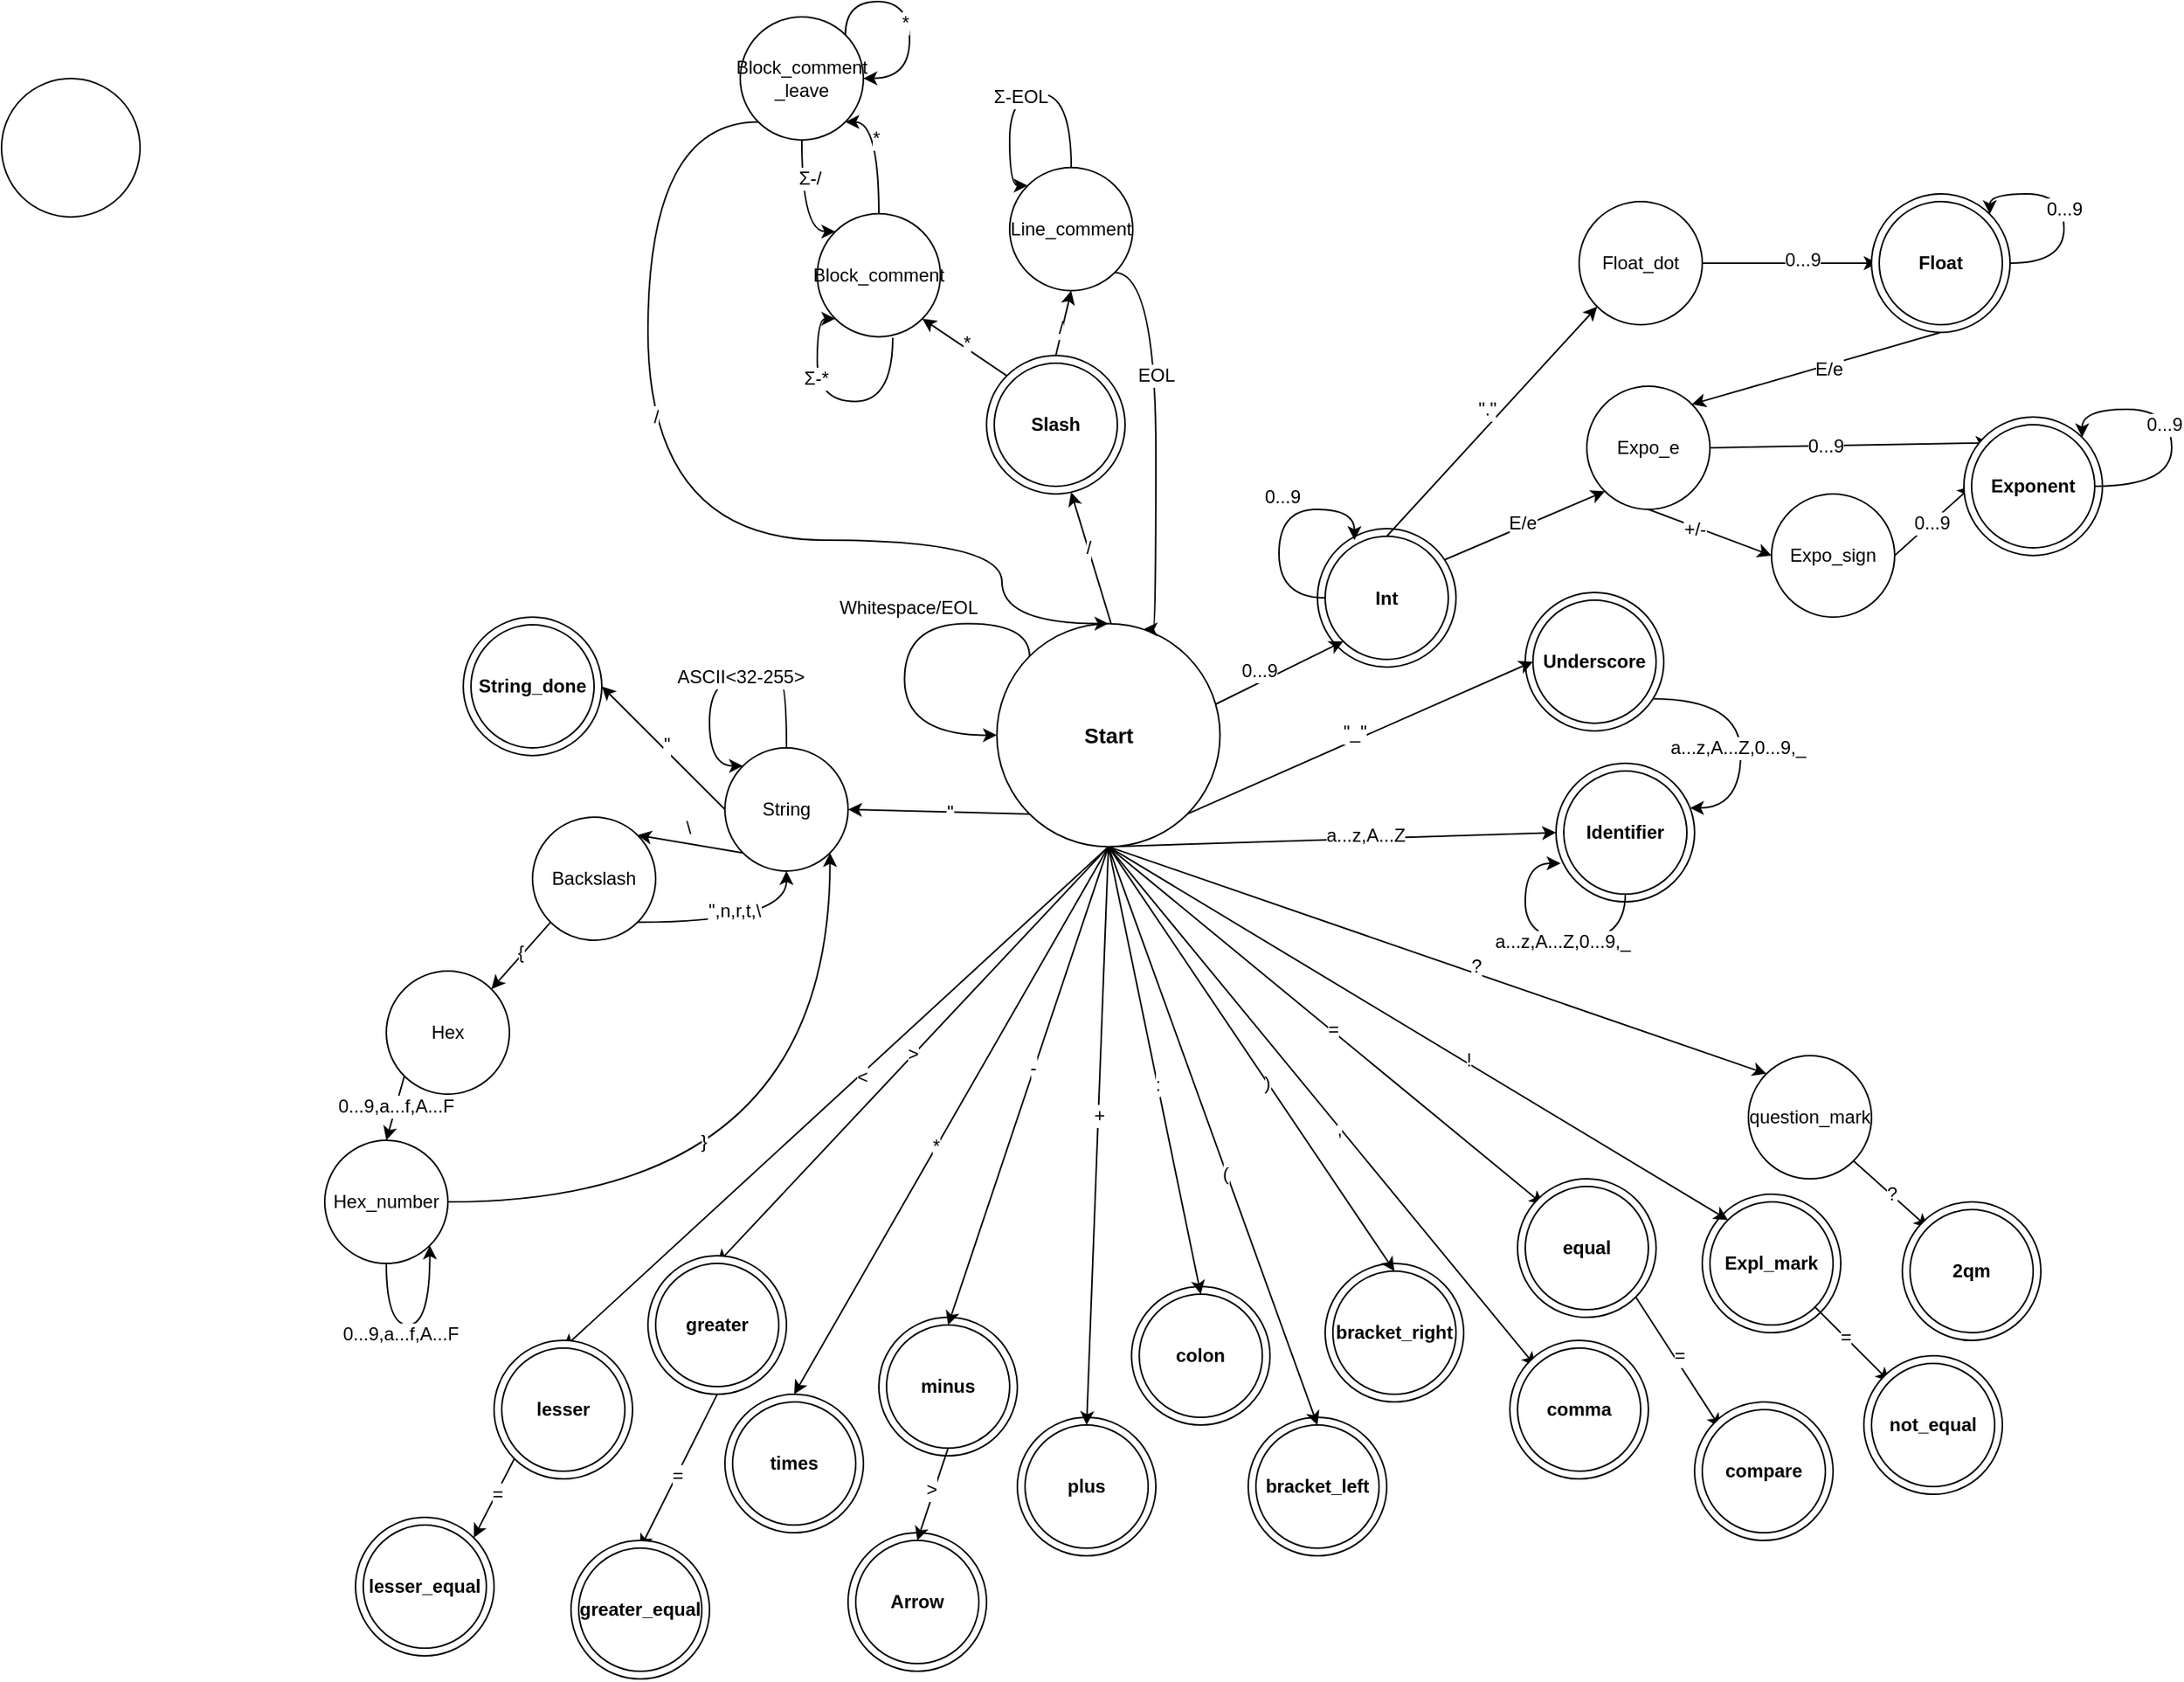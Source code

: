 <mxfile version="22.1.5" type="github">
  <diagram name="Page-1" id="58cdce13-f638-feb5-8d6f-7d28b1aa9fa0">
    <mxGraphModel dx="3707" dy="2225" grid="1" gridSize="10" guides="1" tooltips="1" connect="1" arrows="1" fold="1" page="1" pageScale="1" pageWidth="1100" pageHeight="850" background="none" math="0" shadow="0">
      <root>
        <mxCell id="0" />
        <mxCell id="1" parent="0" />
        <mxCell id="ZebYZS7DTa-WAOe8R4C2-2" value="" style="ellipse;whiteSpace=wrap;html=1;fontSize=12;" vertex="1" parent="1">
          <mxGeometry x="945" y="725.05" width="90" height="90" as="geometry" />
        </mxCell>
        <mxCell id="TVU8WiVwyzAPrq7MWqk_-146" value="" style="ellipse;whiteSpace=wrap;html=1;fontSize=12;" parent="1" vertex="1">
          <mxGeometry x="830" y="333.94" width="90" height="90" as="geometry" />
        </mxCell>
        <mxCell id="TVU8WiVwyzAPrq7MWqk_-108" value="" style="ellipse;whiteSpace=wrap;html=1;fontSize=12;" parent="1" vertex="1">
          <mxGeometry x="390" y="945.05" width="90" height="90" as="geometry" />
        </mxCell>
        <mxCell id="TVU8WiVwyzAPrq7MWqk_-109" value="" style="ellipse;whiteSpace=wrap;html=1;fontSize=12;" parent="1" vertex="1">
          <mxGeometry x="700" y="770.05" width="90" height="90" as="geometry" />
        </mxCell>
        <mxCell id="TVU8WiVwyzAPrq7MWqk_-110" value="" style="ellipse;whiteSpace=wrap;html=1;fontSize=12;" parent="1" vertex="1">
          <mxGeometry x="650" y="870.05" width="90" height="90" as="geometry" />
        </mxCell>
        <mxCell id="TVU8WiVwyzAPrq7MWqk_-111" value="" style="ellipse;whiteSpace=wrap;html=1;fontSize=12;" parent="1" vertex="1">
          <mxGeometry x="574.18" y="785.05" width="90" height="90" as="geometry" />
        </mxCell>
        <mxCell id="TVU8WiVwyzAPrq7MWqk_-112" value="" style="ellipse;whiteSpace=wrap;html=1;fontSize=12;" parent="1" vertex="1">
          <mxGeometry x="500" y="870.05" width="90" height="90" as="geometry" />
        </mxCell>
        <mxCell id="TVU8WiVwyzAPrq7MWqk_-113" value="" style="ellipse;whiteSpace=wrap;html=1;fontSize=12;" parent="1" vertex="1">
          <mxGeometry x="410" y="805.05" width="90" height="90" as="geometry" />
        </mxCell>
        <mxCell id="TVU8WiVwyzAPrq7MWqk_-45" value="" style="ellipse;whiteSpace=wrap;html=1;fontSize=12;" parent="1" vertex="1">
          <mxGeometry x="850" y="445.05" width="90" height="90" as="geometry" />
        </mxCell>
        <mxCell id="TVU8WiVwyzAPrq7MWqk_-7" value="" style="ellipse;whiteSpace=wrap;html=1;fontSize=12;" parent="1" vertex="1">
          <mxGeometry x="-160" width="90" height="90" as="geometry" />
        </mxCell>
        <mxCell id="TVU8WiVwyzAPrq7MWqk_-12" style="rounded=0;orthogonalLoop=1;jettySize=auto;html=1;exitX=0.963;exitY=0.194;exitDx=0;exitDy=0;entryX=0;entryY=1;entryDx=0;entryDy=0;exitPerimeter=0;fontSize=12;" parent="1" source="jqPWbYdJGxuGW5hHQSQh-2" target="TVU8WiVwyzAPrq7MWqk_-4" edge="1">
          <mxGeometry relative="1" as="geometry" />
        </mxCell>
        <mxCell id="TVU8WiVwyzAPrq7MWqk_-13" value="E/e" style="edgeLabel;html=1;align=center;verticalAlign=middle;resizable=0;points=[];fontSize=12;" parent="TVU8WiVwyzAPrq7MWqk_-12" vertex="1" connectable="0">
          <mxGeometry x="-0.013" y="3" relative="1" as="geometry">
            <mxPoint as="offset" />
          </mxGeometry>
        </mxCell>
        <mxCell id="jqPWbYdJGxuGW5hHQSQh-19" value="" style="ellipse;whiteSpace=wrap;html=1;fontSize=12;" parent="1" vertex="1">
          <mxGeometry x="695" y="292.5" width="90" height="90" as="geometry" />
        </mxCell>
        <mxCell id="jqPWbYdJGxuGW5hHQSQh-5" style="rounded=0;orthogonalLoop=1;jettySize=auto;html=1;exitX=0.975;exitY=0.364;exitDx=0;exitDy=0;entryX=0;entryY=1;entryDx=0;entryDy=0;exitPerimeter=0;fontSize=12;" parent="1" source="jqPWbYdJGxuGW5hHQSQh-1" target="jqPWbYdJGxuGW5hHQSQh-2" edge="1">
          <mxGeometry relative="1" as="geometry" />
        </mxCell>
        <mxCell id="jqPWbYdJGxuGW5hHQSQh-9" value="0...9" style="edgeLabel;html=1;align=center;verticalAlign=middle;resizable=0;points=[];fontSize=12;" parent="jqPWbYdJGxuGW5hHQSQh-5" vertex="1" connectable="0">
          <mxGeometry x="0.003" y="2" relative="1" as="geometry">
            <mxPoint x="-13" as="offset" />
          </mxGeometry>
        </mxCell>
        <mxCell id="TVU8WiVwyzAPrq7MWqk_-24" style="rounded=0;orthogonalLoop=1;jettySize=auto;html=1;exitX=0.5;exitY=1;exitDx=0;exitDy=0;entryX=0;entryY=0.5;entryDx=0;entryDy=0;fontSize=12;" parent="1" source="jqPWbYdJGxuGW5hHQSQh-1" target="TVU8WiVwyzAPrq7MWqk_-45" edge="1">
          <mxGeometry relative="1" as="geometry" />
        </mxCell>
        <mxCell id="TVU8WiVwyzAPrq7MWqk_-25" value="a...z,A...Z" style="edgeLabel;html=1;align=center;verticalAlign=middle;resizable=0;points=[];fontSize=12;" parent="TVU8WiVwyzAPrq7MWqk_-24" vertex="1" connectable="0">
          <mxGeometry x="0.148" y="2" relative="1" as="geometry">
            <mxPoint as="offset" />
          </mxGeometry>
        </mxCell>
        <mxCell id="TVU8WiVwyzAPrq7MWqk_-27" style="rounded=0;orthogonalLoop=1;jettySize=auto;html=1;exitX=1;exitY=1;exitDx=0;exitDy=0;entryX=0;entryY=0.5;entryDx=0;entryDy=0;fontSize=12;" parent="1" source="jqPWbYdJGxuGW5hHQSQh-1" target="TVU8WiVwyzAPrq7MWqk_-26" edge="1">
          <mxGeometry relative="1" as="geometry" />
        </mxCell>
        <mxCell id="TVU8WiVwyzAPrq7MWqk_-28" value="&quot;_&quot;" style="edgeLabel;html=1;align=center;verticalAlign=middle;resizable=0;points=[];fontSize=12;" parent="TVU8WiVwyzAPrq7MWqk_-27" vertex="1" connectable="0">
          <mxGeometry x="-0.018" y="5" relative="1" as="geometry">
            <mxPoint as="offset" />
          </mxGeometry>
        </mxCell>
        <mxCell id="TVU8WiVwyzAPrq7MWqk_-38" style="rounded=0;orthogonalLoop=1;jettySize=auto;html=1;exitX=0;exitY=1;exitDx=0;exitDy=0;entryX=1;entryY=0.5;entryDx=0;entryDy=0;fontSize=12;" parent="1" source="jqPWbYdJGxuGW5hHQSQh-1" target="TVU8WiVwyzAPrq7MWqk_-37" edge="1">
          <mxGeometry relative="1" as="geometry" />
        </mxCell>
        <mxCell id="TVU8WiVwyzAPrq7MWqk_-40" value="&quot;" style="edgeLabel;html=1;align=center;verticalAlign=middle;resizable=0;points=[];fontSize=12;" parent="TVU8WiVwyzAPrq7MWqk_-38" vertex="1" connectable="0">
          <mxGeometry x="-0.11" relative="1" as="geometry">
            <mxPoint as="offset" />
          </mxGeometry>
        </mxCell>
        <mxCell id="TVU8WiVwyzAPrq7MWqk_-80" style="rounded=0;orthogonalLoop=1;jettySize=auto;html=1;exitX=0.5;exitY=0;exitDx=0;exitDy=0;entryX=0.61;entryY=0.987;entryDx=0;entryDy=0;entryPerimeter=0;fontSize=12;" parent="1" edge="1" target="TVU8WiVwyzAPrq7MWqk_-78">
          <mxGeometry relative="1" as="geometry">
            <mxPoint x="560.9" y="354.21" as="sourcePoint" />
            <mxPoint x="525.004" y="113.284" as="targetPoint" />
          </mxGeometry>
        </mxCell>
        <mxCell id="TVU8WiVwyzAPrq7MWqk_-176" value="/" style="edgeLabel;html=1;align=center;verticalAlign=middle;resizable=0;points=[];fontSize=12;" parent="TVU8WiVwyzAPrq7MWqk_-80" vertex="1" connectable="0">
          <mxGeometry x="0.092" y="-1" relative="1" as="geometry">
            <mxPoint x="-2" y="-3" as="offset" />
          </mxGeometry>
        </mxCell>
        <mxCell id="TVU8WiVwyzAPrq7MWqk_-97" style="rounded=0;orthogonalLoop=1;jettySize=auto;html=1;exitX=0.5;exitY=1;exitDx=0;exitDy=0;entryX=0.5;entryY=0;entryDx=0;entryDy=0;fontSize=12;" parent="1" source="jqPWbYdJGxuGW5hHQSQh-1" target="TVU8WiVwyzAPrq7MWqk_-92" edge="1">
          <mxGeometry relative="1" as="geometry" />
        </mxCell>
        <mxCell id="TVU8WiVwyzAPrq7MWqk_-98" value="-" style="edgeLabel;html=1;align=center;verticalAlign=middle;resizable=0;points=[];fontSize=12;" parent="TVU8WiVwyzAPrq7MWqk_-97" vertex="1" connectable="0">
          <mxGeometry x="-0.126" y="2" relative="1" as="geometry">
            <mxPoint x="-6" y="7" as="offset" />
          </mxGeometry>
        </mxCell>
        <mxCell id="TVU8WiVwyzAPrq7MWqk_-99" style="rounded=0;orthogonalLoop=1;jettySize=auto;html=1;exitX=0.5;exitY=1;exitDx=0;exitDy=0;entryX=0.5;entryY=0;entryDx=0;entryDy=0;fontSize=12;" parent="1" source="jqPWbYdJGxuGW5hHQSQh-1" target="TVU8WiVwyzAPrq7MWqk_-93" edge="1">
          <mxGeometry relative="1" as="geometry" />
        </mxCell>
        <mxCell id="TVU8WiVwyzAPrq7MWqk_-100" value="+" style="edgeLabel;html=1;align=center;verticalAlign=middle;resizable=0;points=[];fontSize=12;" parent="TVU8WiVwyzAPrq7MWqk_-99" vertex="1" connectable="0">
          <mxGeometry x="-0.072" relative="1" as="geometry">
            <mxPoint as="offset" />
          </mxGeometry>
        </mxCell>
        <mxCell id="TVU8WiVwyzAPrq7MWqk_-101" style="rounded=0;orthogonalLoop=1;jettySize=auto;html=1;exitX=0.5;exitY=1;exitDx=0;exitDy=0;entryX=0.5;entryY=0;entryDx=0;entryDy=0;fontSize=12;" parent="1" source="jqPWbYdJGxuGW5hHQSQh-1" target="TVU8WiVwyzAPrq7MWqk_-88" edge="1">
          <mxGeometry relative="1" as="geometry" />
        </mxCell>
        <mxCell id="TVU8WiVwyzAPrq7MWqk_-102" value=":" style="edgeLabel;html=1;align=center;verticalAlign=middle;resizable=0;points=[];fontSize=12;" parent="TVU8WiVwyzAPrq7MWqk_-101" vertex="1" connectable="0">
          <mxGeometry x="-0.081" y="-3" relative="1" as="geometry">
            <mxPoint x="7" y="20" as="offset" />
          </mxGeometry>
        </mxCell>
        <mxCell id="TVU8WiVwyzAPrq7MWqk_-104" style="rounded=0;orthogonalLoop=1;jettySize=auto;html=1;exitX=0.5;exitY=1;exitDx=0;exitDy=0;entryX=0.5;entryY=0;entryDx=0;entryDy=0;fontSize=12;" parent="1" source="jqPWbYdJGxuGW5hHQSQh-1" target="TVU8WiVwyzAPrq7MWqk_-89" edge="1">
          <mxGeometry relative="1" as="geometry" />
        </mxCell>
        <mxCell id="TVU8WiVwyzAPrq7MWqk_-105" value="(" style="edgeLabel;html=1;align=center;verticalAlign=middle;resizable=0;points=[];fontSize=12;" parent="TVU8WiVwyzAPrq7MWqk_-104" vertex="1" connectable="0">
          <mxGeometry x="0.079" y="2" relative="1" as="geometry">
            <mxPoint y="11" as="offset" />
          </mxGeometry>
        </mxCell>
        <mxCell id="TVU8WiVwyzAPrq7MWqk_-149" style="rounded=0;orthogonalLoop=1;jettySize=auto;html=1;exitX=0.5;exitY=1;exitDx=0;exitDy=0;entryX=0;entryY=0;entryDx=0;entryDy=0;fontSize=12;" parent="1" source="jqPWbYdJGxuGW5hHQSQh-1" target="TVU8WiVwyzAPrq7MWqk_-148" edge="1">
          <mxGeometry relative="1" as="geometry" />
        </mxCell>
        <mxCell id="TVU8WiVwyzAPrq7MWqk_-150" value="," style="edgeLabel;html=1;align=center;verticalAlign=middle;resizable=0;points=[];fontSize=12;" parent="TVU8WiVwyzAPrq7MWqk_-149" vertex="1" connectable="0">
          <mxGeometry x="0.085" y="-1" relative="1" as="geometry">
            <mxPoint as="offset" />
          </mxGeometry>
        </mxCell>
        <mxCell id="TVU8WiVwyzAPrq7MWqk_-154" style="rounded=0;orthogonalLoop=1;jettySize=auto;html=1;exitX=0.5;exitY=1;exitDx=0;exitDy=0;entryX=0;entryY=0;entryDx=0;entryDy=0;fontSize=12;" parent="1" source="jqPWbYdJGxuGW5hHQSQh-1" target="TVU8WiVwyzAPrq7MWqk_-153" edge="1">
          <mxGeometry relative="1" as="geometry" />
        </mxCell>
        <mxCell id="TVU8WiVwyzAPrq7MWqk_-155" value="=" style="edgeLabel;html=1;align=center;verticalAlign=middle;resizable=0;points=[];fontSize=12;" parent="TVU8WiVwyzAPrq7MWqk_-154" vertex="1" connectable="0">
          <mxGeometry x="0.027" y="1" relative="1" as="geometry">
            <mxPoint as="offset" />
          </mxGeometry>
        </mxCell>
        <mxCell id="TVU8WiVwyzAPrq7MWqk_-164" style="rounded=0;orthogonalLoop=1;jettySize=auto;html=1;exitX=0.5;exitY=1;exitDx=0;exitDy=0;entryX=0.5;entryY=0;entryDx=0;entryDy=0;fontSize=12;" parent="1" source="jqPWbYdJGxuGW5hHQSQh-1" target="TVU8WiVwyzAPrq7MWqk_-91" edge="1">
          <mxGeometry relative="1" as="geometry" />
        </mxCell>
        <mxCell id="TVU8WiVwyzAPrq7MWqk_-165" value=")" style="edgeLabel;html=1;align=center;verticalAlign=middle;resizable=0;points=[];fontSize=12;" parent="TVU8WiVwyzAPrq7MWqk_-164" vertex="1" connectable="0">
          <mxGeometry x="0.11" y="-1" relative="1" as="geometry">
            <mxPoint as="offset" />
          </mxGeometry>
        </mxCell>
        <mxCell id="TVU8WiVwyzAPrq7MWqk_-166" style="rounded=0;orthogonalLoop=1;jettySize=auto;html=1;exitX=0.5;exitY=1;exitDx=0;exitDy=0;entryX=0;entryY=0;entryDx=0;entryDy=0;fontSize=12;" parent="1" source="jqPWbYdJGxuGW5hHQSQh-1" target="TVU8WiVwyzAPrq7MWqk_-163" edge="1">
          <mxGeometry relative="1" as="geometry" />
        </mxCell>
        <mxCell id="TVU8WiVwyzAPrq7MWqk_-167" value="!" style="edgeLabel;html=1;align=center;verticalAlign=middle;resizable=0;points=[];fontSize=12;" parent="TVU8WiVwyzAPrq7MWqk_-166" vertex="1" connectable="0">
          <mxGeometry x="0.157" y="2" relative="1" as="geometry">
            <mxPoint as="offset" />
          </mxGeometry>
        </mxCell>
        <mxCell id="TVU8WiVwyzAPrq7MWqk_-173" style="rounded=0;orthogonalLoop=1;jettySize=auto;html=1;exitX=0.5;exitY=1;exitDx=0;exitDy=0;entryX=0.5;entryY=0;entryDx=0;entryDy=0;fontSize=12;" parent="1" source="jqPWbYdJGxuGW5hHQSQh-1" target="TVU8WiVwyzAPrq7MWqk_-171" edge="1">
          <mxGeometry relative="1" as="geometry" />
        </mxCell>
        <mxCell id="TVU8WiVwyzAPrq7MWqk_-174" value="*" style="edgeLabel;html=1;align=center;verticalAlign=middle;resizable=0;points=[];fontSize=12;" parent="TVU8WiVwyzAPrq7MWqk_-173" vertex="1" connectable="0">
          <mxGeometry x="0.095" y="-1" relative="1" as="geometry">
            <mxPoint as="offset" />
          </mxGeometry>
        </mxCell>
        <mxCell id="TVU8WiVwyzAPrq7MWqk_-181" value="&amp;gt;" style="rounded=0;orthogonalLoop=1;jettySize=auto;html=1;exitX=0.5;exitY=1;exitDx=0;exitDy=0;entryX=0.5;entryY=0;entryDx=0;entryDy=0;fontSize=12;" parent="1" source="jqPWbYdJGxuGW5hHQSQh-1" target="TVU8WiVwyzAPrq7MWqk_-178" edge="1">
          <mxGeometry relative="1" as="geometry" />
        </mxCell>
        <mxCell id="TVU8WiVwyzAPrq7MWqk_-182" style="rounded=0;orthogonalLoop=1;jettySize=auto;html=1;exitX=0.5;exitY=1;exitDx=0;exitDy=0;entryX=0.5;entryY=0;entryDx=0;entryDy=0;fontSize=12;" parent="1" source="jqPWbYdJGxuGW5hHQSQh-1" target="TVU8WiVwyzAPrq7MWqk_-180" edge="1">
          <mxGeometry relative="1" as="geometry" />
        </mxCell>
        <mxCell id="TVU8WiVwyzAPrq7MWqk_-183" value="&amp;lt;" style="edgeLabel;html=1;align=center;verticalAlign=middle;resizable=0;points=[];fontSize=12;" parent="TVU8WiVwyzAPrq7MWqk_-182" vertex="1" connectable="0">
          <mxGeometry x="-0.087" y="2" relative="1" as="geometry">
            <mxPoint y="-1" as="offset" />
          </mxGeometry>
        </mxCell>
        <mxCell id="TVU8WiVwyzAPrq7MWqk_-197" style="rounded=0;orthogonalLoop=1;jettySize=auto;html=1;exitX=0.5;exitY=1;exitDx=0;exitDy=0;entryX=0;entryY=0;entryDx=0;entryDy=0;fontSize=12;" parent="1" source="jqPWbYdJGxuGW5hHQSQh-1" target="TVU8WiVwyzAPrq7MWqk_-194" edge="1">
          <mxGeometry relative="1" as="geometry" />
        </mxCell>
        <mxCell id="TVU8WiVwyzAPrq7MWqk_-198" value="?" style="edgeLabel;html=1;align=center;verticalAlign=middle;resizable=0;points=[];fontSize=12;" parent="TVU8WiVwyzAPrq7MWqk_-197" vertex="1" connectable="0">
          <mxGeometry x="0.108" y="4" relative="1" as="geometry">
            <mxPoint as="offset" />
          </mxGeometry>
        </mxCell>
        <mxCell id="jqPWbYdJGxuGW5hHQSQh-1" value="&lt;font size=&quot;1&quot; style=&quot;&quot;&gt;&lt;b style=&quot;font-size: 14px;&quot;&gt;Start&lt;/b&gt;&lt;/font&gt;" style="ellipse;whiteSpace=wrap;html=1;aspect=fixed;fontSize=12;" parent="1" vertex="1">
          <mxGeometry x="486.68" y="354.21" width="145" height="145" as="geometry" />
        </mxCell>
        <mxCell id="jqPWbYdJGxuGW5hHQSQh-6" style="rounded=0;orthogonalLoop=1;jettySize=auto;html=1;exitX=0.5;exitY=0;exitDx=0;exitDy=0;entryX=0;entryY=1;entryDx=0;entryDy=0;fontSize=12;" parent="1" source="jqPWbYdJGxuGW5hHQSQh-2" target="jqPWbYdJGxuGW5hHQSQh-3" edge="1">
          <mxGeometry relative="1" as="geometry" />
        </mxCell>
        <mxCell id="jqPWbYdJGxuGW5hHQSQh-10" value="&quot;.&quot;" style="edgeLabel;html=1;align=center;verticalAlign=middle;resizable=0;points=[];fontSize=12;" parent="jqPWbYdJGxuGW5hHQSQh-6" vertex="1" connectable="0">
          <mxGeometry x="-0.057" relative="1" as="geometry">
            <mxPoint y="-12" as="offset" />
          </mxGeometry>
        </mxCell>
        <mxCell id="jqPWbYdJGxuGW5hHQSQh-2" value="&lt;b&gt;Int&lt;/b&gt;" style="ellipse;whiteSpace=wrap;html=1;aspect=fixed;fontSize=12;" parent="1" vertex="1">
          <mxGeometry x="700" y="297.5" width="80" height="80" as="geometry" />
        </mxCell>
        <mxCell id="jqPWbYdJGxuGW5hHQSQh-7" style="rounded=0;orthogonalLoop=1;jettySize=auto;html=1;exitX=1;exitY=0.5;exitDx=0;exitDy=0;fontSize=12;" parent="1" source="jqPWbYdJGxuGW5hHQSQh-3" target="jqPWbYdJGxuGW5hHQSQh-4" edge="1">
          <mxGeometry relative="1" as="geometry" />
        </mxCell>
        <mxCell id="jqPWbYdJGxuGW5hHQSQh-11" value="0...9" style="edgeLabel;html=1;align=center;verticalAlign=middle;resizable=0;points=[];fontSize=12;" parent="jqPWbYdJGxuGW5hHQSQh-7" vertex="1" connectable="0">
          <mxGeometry x="0.144" y="2" relative="1" as="geometry">
            <mxPoint as="offset" />
          </mxGeometry>
        </mxCell>
        <mxCell id="jqPWbYdJGxuGW5hHQSQh-3" value="Float_dot" style="ellipse;whiteSpace=wrap;html=1;aspect=fixed;fontSize=12;" parent="1" vertex="1">
          <mxGeometry x="865" y="80" width="80" height="80" as="geometry" />
        </mxCell>
        <mxCell id="jqPWbYdJGxuGW5hHQSQh-12" style="edgeStyle=orthogonalEdgeStyle;rounded=0;orthogonalLoop=1;jettySize=auto;html=1;exitX=0;exitY=0.5;exitDx=0;exitDy=0;entryX=0.238;entryY=0.031;entryDx=0;entryDy=0;curved=1;entryPerimeter=0;fontSize=12;" parent="1" source="jqPWbYdJGxuGW5hHQSQh-2" target="jqPWbYdJGxuGW5hHQSQh-2" edge="1">
          <mxGeometry relative="1" as="geometry">
            <Array as="points">
              <mxPoint x="670" y="338" />
              <mxPoint x="670" y="280" />
              <mxPoint x="719" y="280" />
            </Array>
          </mxGeometry>
        </mxCell>
        <mxCell id="jqPWbYdJGxuGW5hHQSQh-13" value="0...9" style="edgeLabel;html=1;align=center;verticalAlign=middle;resizable=0;points=[];fontSize=12;" parent="jqPWbYdJGxuGW5hHQSQh-12" vertex="1" connectable="0">
          <mxGeometry x="0.04" y="-4" relative="1" as="geometry">
            <mxPoint x="-2" y="-14" as="offset" />
          </mxGeometry>
        </mxCell>
        <mxCell id="jqPWbYdJGxuGW5hHQSQh-17" value="" style="group;fontSize=12;" parent="1" vertex="1" connectable="0">
          <mxGeometry x="1055" y="75" width="90" height="90" as="geometry" />
        </mxCell>
        <mxCell id="jqPWbYdJGxuGW5hHQSQh-14" value="" style="ellipse;whiteSpace=wrap;html=1;fontSize=12;" parent="jqPWbYdJGxuGW5hHQSQh-17" vertex="1">
          <mxGeometry width="90" height="90" as="geometry" />
        </mxCell>
        <mxCell id="jqPWbYdJGxuGW5hHQSQh-4" value="&lt;b&gt;Float&lt;/b&gt;" style="ellipse;whiteSpace=wrap;html=1;aspect=fixed;fillStyle=auto;strokeColor=default;gradientColor=none;strokeWidth=1;perimeterSpacing=1;shadow=0;fontSize=12;" parent="jqPWbYdJGxuGW5hHQSQh-17" vertex="1">
          <mxGeometry x="5" y="5" width="80" height="80" as="geometry" />
        </mxCell>
        <mxCell id="TVU8WiVwyzAPrq7MWqk_-87" value="0...9" style="edgeStyle=orthogonalEdgeStyle;rounded=0;orthogonalLoop=1;jettySize=auto;html=1;exitX=1;exitY=0.5;exitDx=0;exitDy=0;entryX=1;entryY=0;entryDx=0;entryDy=0;curved=1;fontSize=12;" parent="jqPWbYdJGxuGW5hHQSQh-17" source="jqPWbYdJGxuGW5hHQSQh-14" target="jqPWbYdJGxuGW5hHQSQh-14" edge="1">
          <mxGeometry relative="1" as="geometry">
            <Array as="points">
              <mxPoint x="125" y="45" />
              <mxPoint x="125" />
              <mxPoint x="77" />
            </Array>
          </mxGeometry>
        </mxCell>
        <mxCell id="TVU8WiVwyzAPrq7MWqk_-14" style="rounded=0;orthogonalLoop=1;jettySize=auto;html=1;exitX=0.5;exitY=1;exitDx=0;exitDy=0;entryX=0;entryY=0.5;entryDx=0;entryDy=0;fontSize=12;" parent="1" source="TVU8WiVwyzAPrq7MWqk_-4" target="TVU8WiVwyzAPrq7MWqk_-5" edge="1">
          <mxGeometry relative="1" as="geometry" />
        </mxCell>
        <mxCell id="TVU8WiVwyzAPrq7MWqk_-15" value="+/-" style="edgeLabel;html=1;align=center;verticalAlign=middle;resizable=0;points=[];fontSize=12;" parent="TVU8WiVwyzAPrq7MWqk_-14" vertex="1" connectable="0">
          <mxGeometry x="-0.132" y="-2" relative="1" as="geometry">
            <mxPoint x="-4" y="-2" as="offset" />
          </mxGeometry>
        </mxCell>
        <mxCell id="TVU8WiVwyzAPrq7MWqk_-18" style="rounded=0;orthogonalLoop=1;jettySize=auto;html=1;exitX=1;exitY=0.5;exitDx=0;exitDy=0;entryX=0;entryY=0;entryDx=0;entryDy=0;fontSize=12;" parent="1" source="TVU8WiVwyzAPrq7MWqk_-4" target="TVU8WiVwyzAPrq7MWqk_-6" edge="1">
          <mxGeometry relative="1" as="geometry" />
        </mxCell>
        <mxCell id="TVU8WiVwyzAPrq7MWqk_-20" value="0...9" style="edgeLabel;html=1;align=center;verticalAlign=middle;resizable=0;points=[];fontSize=12;" parent="TVU8WiVwyzAPrq7MWqk_-18" vertex="1" connectable="0">
          <mxGeometry x="-0.173" relative="1" as="geometry">
            <mxPoint as="offset" />
          </mxGeometry>
        </mxCell>
        <mxCell id="TVU8WiVwyzAPrq7MWqk_-4" value="Expo_e" style="ellipse;whiteSpace=wrap;html=1;fontSize=12;" parent="1" vertex="1">
          <mxGeometry x="870" y="200" width="80" height="80" as="geometry" />
        </mxCell>
        <mxCell id="TVU8WiVwyzAPrq7MWqk_-16" style="rounded=0;orthogonalLoop=1;jettySize=auto;html=1;exitX=1;exitY=0.5;exitDx=0;exitDy=0;entryX=0;entryY=0.5;entryDx=0;entryDy=0;fontSize=12;" parent="1" source="TVU8WiVwyzAPrq7MWqk_-5" target="TVU8WiVwyzAPrq7MWqk_-6" edge="1">
          <mxGeometry relative="1" as="geometry" />
        </mxCell>
        <mxCell id="TVU8WiVwyzAPrq7MWqk_-17" value="0...9" style="edgeLabel;html=1;align=center;verticalAlign=middle;resizable=0;points=[];fontSize=12;" parent="TVU8WiVwyzAPrq7MWqk_-16" vertex="1" connectable="0">
          <mxGeometry x="-0.057" relative="1" as="geometry">
            <mxPoint as="offset" />
          </mxGeometry>
        </mxCell>
        <mxCell id="TVU8WiVwyzAPrq7MWqk_-5" value="Expo_sign" style="ellipse;whiteSpace=wrap;html=1;fontSize=12;" parent="1" vertex="1">
          <mxGeometry x="990" y="270" width="80" height="80" as="geometry" />
        </mxCell>
        <mxCell id="TVU8WiVwyzAPrq7MWqk_-21" style="edgeStyle=orthogonalEdgeStyle;rounded=0;orthogonalLoop=1;jettySize=auto;html=1;exitX=0;exitY=0;exitDx=0;exitDy=0;entryX=0;entryY=0.5;entryDx=0;entryDy=0;curved=1;fontSize=12;" parent="1" source="jqPWbYdJGxuGW5hHQSQh-1" target="jqPWbYdJGxuGW5hHQSQh-1" edge="1">
          <mxGeometry relative="1" as="geometry">
            <Array as="points">
              <mxPoint x="507.68" y="354.21" />
              <mxPoint x="426.68" y="354.21" />
              <mxPoint x="426.68" y="427.21" />
            </Array>
          </mxGeometry>
        </mxCell>
        <mxCell id="TVU8WiVwyzAPrq7MWqk_-22" value="Whitespace/EOL" style="edgeLabel;html=1;align=center;verticalAlign=middle;resizable=0;points=[];fontSize=12;" parent="TVU8WiVwyzAPrq7MWqk_-21" vertex="1" connectable="0">
          <mxGeometry x="-0.148" y="5" relative="1" as="geometry">
            <mxPoint y="-15" as="offset" />
          </mxGeometry>
        </mxCell>
        <mxCell id="TVU8WiVwyzAPrq7MWqk_-23" value="&lt;b&gt;Identifier&lt;/b&gt;" style="ellipse;whiteSpace=wrap;html=1;fontSize=12;" parent="1" vertex="1">
          <mxGeometry x="855" y="450.05" width="80" height="80" as="geometry" />
        </mxCell>
        <mxCell id="TVU8WiVwyzAPrq7MWqk_-30" style="rounded=0;orthogonalLoop=1;jettySize=auto;html=1;exitX=0.975;exitY=0.803;exitDx=0;exitDy=0;entryX=0.967;entryY=0.322;entryDx=0;entryDy=0;entryPerimeter=0;edgeStyle=orthogonalEdgeStyle;curved=1;exitPerimeter=0;fontSize=12;" parent="1" source="TVU8WiVwyzAPrq7MWqk_-26" target="TVU8WiVwyzAPrq7MWqk_-45" edge="1">
          <mxGeometry relative="1" as="geometry">
            <Array as="points">
              <mxPoint x="970" y="403" />
              <mxPoint x="970" y="474" />
            </Array>
          </mxGeometry>
        </mxCell>
        <mxCell id="TVU8WiVwyzAPrq7MWqk_-31" value="a...z,A...Z,0...9,_" style="edgeLabel;html=1;align=center;verticalAlign=middle;resizable=0;points=[];fontSize=12;" parent="TVU8WiVwyzAPrq7MWqk_-30" vertex="1" connectable="0">
          <mxGeometry x="-0.181" y="-1" relative="1" as="geometry">
            <mxPoint x="-1" y="23" as="offset" />
          </mxGeometry>
        </mxCell>
        <mxCell id="TVU8WiVwyzAPrq7MWqk_-26" value="&lt;b&gt;Underscore&lt;/b&gt;" style="ellipse;whiteSpace=wrap;html=1;fontSize=12;" parent="1" vertex="1">
          <mxGeometry x="835" y="338.94" width="80" height="80" as="geometry" />
        </mxCell>
        <mxCell id="TVU8WiVwyzAPrq7MWqk_-32" style="edgeStyle=orthogonalEdgeStyle;rounded=0;orthogonalLoop=1;jettySize=auto;html=1;exitX=0.5;exitY=1;exitDx=0;exitDy=0;entryX=0.033;entryY=0.722;entryDx=0;entryDy=0;curved=1;entryPerimeter=0;fontSize=12;" parent="1" source="TVU8WiVwyzAPrq7MWqk_-23" target="TVU8WiVwyzAPrq7MWqk_-45" edge="1">
          <mxGeometry relative="1" as="geometry">
            <Array as="points">
              <mxPoint x="895" y="560.05" />
              <mxPoint x="830" y="560.05" />
              <mxPoint x="830" y="510.05" />
            </Array>
          </mxGeometry>
        </mxCell>
        <mxCell id="TVU8WiVwyzAPrq7MWqk_-33" value="a...z,A...Z,0...9,_" style="edgeLabel;html=1;align=center;verticalAlign=middle;resizable=0;points=[];fontSize=12;" parent="TVU8WiVwyzAPrq7MWqk_-32" vertex="1" connectable="0">
          <mxGeometry x="-0.093" y="1" relative="1" as="geometry">
            <mxPoint x="5" as="offset" />
          </mxGeometry>
        </mxCell>
        <mxCell id="TVU8WiVwyzAPrq7MWqk_-34" style="rounded=0;orthogonalLoop=1;jettySize=auto;html=1;exitX=0.5;exitY=1;exitDx=0;exitDy=0;entryX=1;entryY=0;entryDx=0;entryDy=0;fontSize=12;" parent="1" source="jqPWbYdJGxuGW5hHQSQh-14" target="TVU8WiVwyzAPrq7MWqk_-4" edge="1">
          <mxGeometry relative="1" as="geometry" />
        </mxCell>
        <mxCell id="TVU8WiVwyzAPrq7MWqk_-36" value="E/e" style="edgeLabel;html=1;align=center;verticalAlign=middle;resizable=0;points=[];fontSize=12;" parent="TVU8WiVwyzAPrq7MWqk_-34" vertex="1" connectable="0">
          <mxGeometry x="-0.088" y="2" relative="1" as="geometry">
            <mxPoint as="offset" />
          </mxGeometry>
        </mxCell>
        <mxCell id="TVU8WiVwyzAPrq7MWqk_-48" style="rounded=0;orthogonalLoop=1;jettySize=auto;html=1;exitX=0;exitY=0.5;exitDx=0;exitDy=0;entryX=1;entryY=0.5;entryDx=0;entryDy=0;fontSize=12;" parent="1" source="TVU8WiVwyzAPrq7MWqk_-37" target="TVU8WiVwyzAPrq7MWqk_-42" edge="1">
          <mxGeometry relative="1" as="geometry" />
        </mxCell>
        <mxCell id="TVU8WiVwyzAPrq7MWqk_-49" value="&quot;" style="edgeLabel;html=1;align=center;verticalAlign=middle;resizable=0;points=[];fontSize=12;" parent="TVU8WiVwyzAPrq7MWqk_-48" vertex="1" connectable="0">
          <mxGeometry x="0.002" y="-2" relative="1" as="geometry">
            <mxPoint y="-1" as="offset" />
          </mxGeometry>
        </mxCell>
        <mxCell id="TVU8WiVwyzAPrq7MWqk_-53" style="rounded=0;orthogonalLoop=1;jettySize=auto;html=1;exitX=0.5;exitY=0;exitDx=0;exitDy=0;entryX=0;entryY=0;entryDx=0;entryDy=0;edgeStyle=orthogonalEdgeStyle;curved=1;fontSize=12;" parent="1" source="TVU8WiVwyzAPrq7MWqk_-37" target="TVU8WiVwyzAPrq7MWqk_-37" edge="1">
          <mxGeometry relative="1" as="geometry">
            <mxPoint x="278.284" y="358.284" as="targetPoint" />
            <Array as="points">
              <mxPoint x="340" y="390" />
              <mxPoint x="300" y="390" />
              <mxPoint x="300" y="457" />
            </Array>
          </mxGeometry>
        </mxCell>
        <mxCell id="TVU8WiVwyzAPrq7MWqk_-55" value="ASCII&amp;lt;32-255&amp;gt;" style="edgeLabel;html=1;align=center;verticalAlign=middle;resizable=0;points=[];fontSize=12;" parent="TVU8WiVwyzAPrq7MWqk_-53" vertex="1" connectable="0">
          <mxGeometry x="0.038" y="-1" relative="1" as="geometry">
            <mxPoint x="15" as="offset" />
          </mxGeometry>
        </mxCell>
        <mxCell id="TVU8WiVwyzAPrq7MWqk_-57" style="rounded=0;orthogonalLoop=1;jettySize=auto;html=1;exitX=0;exitY=1;exitDx=0;exitDy=0;entryX=1;entryY=0;entryDx=0;entryDy=0;fontSize=12;" parent="1" source="TVU8WiVwyzAPrq7MWqk_-37" target="TVU8WiVwyzAPrq7MWqk_-56" edge="1">
          <mxGeometry relative="1" as="geometry" />
        </mxCell>
        <mxCell id="TVU8WiVwyzAPrq7MWqk_-58" value="\" style="edgeLabel;html=1;align=center;verticalAlign=middle;resizable=0;points=[];fontSize=12;" parent="TVU8WiVwyzAPrq7MWqk_-57" vertex="1" connectable="0">
          <mxGeometry x="0.064" y="3" relative="1" as="geometry">
            <mxPoint x="1" y="-13" as="offset" />
          </mxGeometry>
        </mxCell>
        <mxCell id="TVU8WiVwyzAPrq7MWqk_-37" value="String" style="ellipse;whiteSpace=wrap;html=1;fontSize=12;" parent="1" vertex="1">
          <mxGeometry x="310" y="435" width="80" height="80" as="geometry" />
        </mxCell>
        <mxCell id="TVU8WiVwyzAPrq7MWqk_-43" value="" style="group;fontSize=12;" parent="1" vertex="1" connectable="0">
          <mxGeometry x="140" y="350" width="90" height="90" as="geometry" />
        </mxCell>
        <mxCell id="TVU8WiVwyzAPrq7MWqk_-42" value="" style="ellipse;whiteSpace=wrap;html=1;fontSize=12;" parent="TVU8WiVwyzAPrq7MWqk_-43" vertex="1">
          <mxGeometry width="90" height="90" as="geometry" />
        </mxCell>
        <mxCell id="TVU8WiVwyzAPrq7MWqk_-41" value="&lt;b&gt;String_done&lt;/b&gt;" style="ellipse;whiteSpace=wrap;html=1;fontSize=12;" parent="TVU8WiVwyzAPrq7MWqk_-43" vertex="1">
          <mxGeometry x="5" y="5" width="80" height="80" as="geometry" />
        </mxCell>
        <mxCell id="TVU8WiVwyzAPrq7MWqk_-44" value="" style="group;fontSize=12;" parent="1" vertex="1" connectable="0">
          <mxGeometry x="1115" y="220.0" width="90" height="90" as="geometry" />
        </mxCell>
        <mxCell id="TVU8WiVwyzAPrq7MWqk_-11" value="" style="ellipse;whiteSpace=wrap;html=1;fontSize=12;" parent="TVU8WiVwyzAPrq7MWqk_-44" vertex="1">
          <mxGeometry width="90" height="90" as="geometry" />
        </mxCell>
        <mxCell id="TVU8WiVwyzAPrq7MWqk_-85" style="edgeStyle=orthogonalEdgeStyle;rounded=0;orthogonalLoop=1;jettySize=auto;html=1;exitX=1;exitY=0.5;exitDx=0;exitDy=0;entryX=1;entryY=0;entryDx=0;entryDy=0;curved=1;fontSize=12;" parent="TVU8WiVwyzAPrq7MWqk_-44" source="TVU8WiVwyzAPrq7MWqk_-6" target="TVU8WiVwyzAPrq7MWqk_-11" edge="1">
          <mxGeometry relative="1" as="geometry">
            <Array as="points">
              <mxPoint x="135" y="45" />
              <mxPoint x="135" y="-5" />
              <mxPoint x="77" y="-5" />
            </Array>
          </mxGeometry>
        </mxCell>
        <mxCell id="TVU8WiVwyzAPrq7MWqk_-86" value="0...9" style="edgeLabel;html=1;align=center;verticalAlign=middle;resizable=0;points=[];fontSize=12;" parent="TVU8WiVwyzAPrq7MWqk_-85" vertex="1" connectable="0">
          <mxGeometry x="0.023" y="5" relative="1" as="geometry">
            <mxPoint as="offset" />
          </mxGeometry>
        </mxCell>
        <mxCell id="TVU8WiVwyzAPrq7MWqk_-6" value="&lt;b&gt;Exponent&lt;/b&gt;" style="ellipse;whiteSpace=wrap;html=1;fontSize=12;" parent="TVU8WiVwyzAPrq7MWqk_-44" vertex="1">
          <mxGeometry x="5" y="5" width="80" height="80" as="geometry" />
        </mxCell>
        <mxCell id="TVU8WiVwyzAPrq7MWqk_-59" style="rounded=0;orthogonalLoop=1;jettySize=auto;html=1;entryX=0.5;entryY=1;entryDx=0;entryDy=0;edgeStyle=orthogonalEdgeStyle;curved=1;exitX=1;exitY=1;exitDx=0;exitDy=0;fontSize=12;" parent="1" source="TVU8WiVwyzAPrq7MWqk_-56" target="TVU8WiVwyzAPrq7MWqk_-37" edge="1">
          <mxGeometry relative="1" as="geometry">
            <Array as="points">
              <mxPoint x="350" y="548" />
            </Array>
            <mxPoint x="190" y="485" as="sourcePoint" />
          </mxGeometry>
        </mxCell>
        <mxCell id="TVU8WiVwyzAPrq7MWqk_-60" value="&quot;,n,r,t,\" style="edgeLabel;html=1;align=center;verticalAlign=middle;resizable=0;points=[];fontSize=12;" parent="TVU8WiVwyzAPrq7MWqk_-59" vertex="1" connectable="0">
          <mxGeometry x="0.214" y="8" relative="1" as="geometry">
            <mxPoint x="-17" as="offset" />
          </mxGeometry>
        </mxCell>
        <mxCell id="TVU8WiVwyzAPrq7MWqk_-62" style="rounded=0;orthogonalLoop=1;jettySize=auto;html=1;exitX=0;exitY=1;exitDx=0;exitDy=0;entryX=1;entryY=0;entryDx=0;entryDy=0;fontSize=12;" parent="1" source="TVU8WiVwyzAPrq7MWqk_-56" target="TVU8WiVwyzAPrq7MWqk_-61" edge="1">
          <mxGeometry relative="1" as="geometry" />
        </mxCell>
        <mxCell id="TVU8WiVwyzAPrq7MWqk_-63" value="{" style="edgeLabel;html=1;align=center;verticalAlign=middle;resizable=0;points=[];fontSize=12;" parent="TVU8WiVwyzAPrq7MWqk_-62" vertex="1" connectable="0">
          <mxGeometry x="-0.05" y="-2" relative="1" as="geometry">
            <mxPoint as="offset" />
          </mxGeometry>
        </mxCell>
        <mxCell id="TVU8WiVwyzAPrq7MWqk_-56" value="Backslash" style="ellipse;whiteSpace=wrap;html=1;fontSize=12;" parent="1" vertex="1">
          <mxGeometry x="185" y="480" width="80" height="80" as="geometry" />
        </mxCell>
        <mxCell id="TVU8WiVwyzAPrq7MWqk_-66" style="rounded=0;orthogonalLoop=1;jettySize=auto;html=1;exitX=0;exitY=1;exitDx=0;exitDy=0;entryX=0.5;entryY=0;entryDx=0;entryDy=0;fontSize=12;" parent="1" source="TVU8WiVwyzAPrq7MWqk_-61" target="TVU8WiVwyzAPrq7MWqk_-64" edge="1">
          <mxGeometry relative="1" as="geometry" />
        </mxCell>
        <mxCell id="TVU8WiVwyzAPrq7MWqk_-68" value="0...9,a...f,A...F" style="edgeLabel;html=1;align=center;verticalAlign=middle;resizable=0;points=[];fontSize=12;" parent="TVU8WiVwyzAPrq7MWqk_-66" vertex="1" connectable="0">
          <mxGeometry x="-0.073" y="-1" relative="1" as="geometry">
            <mxPoint as="offset" />
          </mxGeometry>
        </mxCell>
        <mxCell id="TVU8WiVwyzAPrq7MWqk_-61" value="Hex" style="ellipse;whiteSpace=wrap;html=1;fontSize=12;" parent="1" vertex="1">
          <mxGeometry x="90" y="580" width="80" height="80" as="geometry" />
        </mxCell>
        <mxCell id="TVU8WiVwyzAPrq7MWqk_-75" style="edgeStyle=orthogonalEdgeStyle;rounded=0;orthogonalLoop=1;jettySize=auto;html=1;exitX=1;exitY=0.5;exitDx=0;exitDy=0;entryX=1;entryY=1;entryDx=0;entryDy=0;curved=1;fontSize=12;" parent="1" source="TVU8WiVwyzAPrq7MWqk_-64" target="TVU8WiVwyzAPrq7MWqk_-37" edge="1">
          <mxGeometry relative="1" as="geometry">
            <Array as="points">
              <mxPoint x="378" y="730" />
            </Array>
          </mxGeometry>
        </mxCell>
        <mxCell id="TVU8WiVwyzAPrq7MWqk_-76" value="}" style="edgeLabel;html=1;align=center;verticalAlign=middle;resizable=0;points=[];fontSize=12;" parent="TVU8WiVwyzAPrq7MWqk_-75" vertex="1" connectable="0">
          <mxGeometry x="0.118" y="1" relative="1" as="geometry">
            <mxPoint x="-82" y="-22" as="offset" />
          </mxGeometry>
        </mxCell>
        <mxCell id="TVU8WiVwyzAPrq7MWqk_-64" value="Hex_number" style="ellipse;whiteSpace=wrap;html=1;fontSize=12;" parent="1" vertex="1">
          <mxGeometry x="50" y="690.04" width="80" height="80" as="geometry" />
        </mxCell>
        <mxCell id="TVU8WiVwyzAPrq7MWqk_-73" style="edgeStyle=orthogonalEdgeStyle;rounded=0;orthogonalLoop=1;jettySize=auto;html=1;exitX=0.5;exitY=1;exitDx=0;exitDy=0;entryX=1;entryY=1;entryDx=0;entryDy=0;curved=1;fontSize=12;" parent="1" source="TVU8WiVwyzAPrq7MWqk_-64" target="TVU8WiVwyzAPrq7MWqk_-64" edge="1">
          <mxGeometry relative="1" as="geometry">
            <Array as="points">
              <mxPoint x="90" y="809.99" />
              <mxPoint x="118" y="809.99" />
            </Array>
          </mxGeometry>
        </mxCell>
        <mxCell id="TVU8WiVwyzAPrq7MWqk_-74" value="0...9,a...f,A...F" style="edgeLabel;html=1;align=center;verticalAlign=middle;resizable=0;points=[];fontSize=12;" parent="TVU8WiVwyzAPrq7MWqk_-73" vertex="1" connectable="0">
          <mxGeometry x="0.244" y="3" relative="1" as="geometry">
            <mxPoint x="-17" y="12" as="offset" />
          </mxGeometry>
        </mxCell>
        <mxCell id="TVU8WiVwyzAPrq7MWqk_-79" value="" style="group;fontSize=12;" parent="1" vertex="1" connectable="0">
          <mxGeometry x="480" y="180" width="90" height="90" as="geometry" />
        </mxCell>
        <mxCell id="TVU8WiVwyzAPrq7MWqk_-78" value="" style="ellipse;whiteSpace=wrap;html=1;fontSize=12;" parent="TVU8WiVwyzAPrq7MWqk_-79" vertex="1">
          <mxGeometry width="90" height="90" as="geometry" />
        </mxCell>
        <mxCell id="TVU8WiVwyzAPrq7MWqk_-77" value="&lt;b&gt;Slash&lt;/b&gt;" style="ellipse;whiteSpace=wrap;html=1;fontSize=12;" parent="TVU8WiVwyzAPrq7MWqk_-79" vertex="1">
          <mxGeometry x="5" y="5" width="80" height="80" as="geometry" />
        </mxCell>
        <mxCell id="TVU8WiVwyzAPrq7MWqk_-138" style="edgeStyle=orthogonalEdgeStyle;rounded=0;orthogonalLoop=1;jettySize=auto;html=1;exitX=1;exitY=1;exitDx=0;exitDy=0;entryX=0.657;entryY=0.026;entryDx=0;entryDy=0;curved=1;entryPerimeter=0;fontSize=12;" parent="1" source="TVU8WiVwyzAPrq7MWqk_-82" target="jqPWbYdJGxuGW5hHQSQh-1" edge="1">
          <mxGeometry relative="1" as="geometry">
            <Array as="points">
              <mxPoint x="590" y="126" />
              <mxPoint x="590" y="358" />
            </Array>
          </mxGeometry>
        </mxCell>
        <mxCell id="TVU8WiVwyzAPrq7MWqk_-139" value="EOL" style="edgeLabel;html=1;align=center;verticalAlign=middle;resizable=0;points=[];fontSize=12;" parent="TVU8WiVwyzAPrq7MWqk_-138" vertex="1" connectable="0">
          <mxGeometry x="-0.301" relative="1" as="geometry">
            <mxPoint as="offset" />
          </mxGeometry>
        </mxCell>
        <mxCell id="TVU8WiVwyzAPrq7MWqk_-82" value="Line_comment" style="ellipse;whiteSpace=wrap;html=1;fontSize=12;" parent="1" vertex="1">
          <mxGeometry x="495" y="57.88" width="80" height="80" as="geometry" />
        </mxCell>
        <mxCell id="TVU8WiVwyzAPrq7MWqk_-83" style="rounded=0;orthogonalLoop=1;jettySize=auto;html=1;exitX=0.5;exitY=0;exitDx=0;exitDy=0;entryX=0.5;entryY=1;entryDx=0;entryDy=0;fontSize=12;" parent="1" source="TVU8WiVwyzAPrq7MWqk_-78" target="TVU8WiVwyzAPrq7MWqk_-82" edge="1">
          <mxGeometry relative="1" as="geometry" />
        </mxCell>
        <mxCell id="TVU8WiVwyzAPrq7MWqk_-84" value="/" style="edgeLabel;html=1;align=center;verticalAlign=middle;resizable=0;points=[];fontSize=12;" parent="TVU8WiVwyzAPrq7MWqk_-83" vertex="1" connectable="0">
          <mxGeometry x="0.029" y="-3" relative="1" as="geometry">
            <mxPoint x="-5" y="3" as="offset" />
          </mxGeometry>
        </mxCell>
        <mxCell id="TVU8WiVwyzAPrq7MWqk_-88" value="&lt;b&gt;colon&lt;/b&gt;" style="ellipse;whiteSpace=wrap;html=1;fontSize=12;" parent="1" vertex="1">
          <mxGeometry x="579.18" y="790.05" width="80" height="80" as="geometry" />
        </mxCell>
        <mxCell id="TVU8WiVwyzAPrq7MWqk_-89" value="&lt;b&gt;bracket_left&lt;/b&gt;" style="ellipse;whiteSpace=wrap;html=1;fontSize=12;" parent="1" vertex="1">
          <mxGeometry x="655" y="875.05" width="80" height="80" as="geometry" />
        </mxCell>
        <mxCell id="TVU8WiVwyzAPrq7MWqk_-91" value="&lt;b&gt;bracket_right&lt;/b&gt;" style="ellipse;whiteSpace=wrap;html=1;fontSize=12;" parent="1" vertex="1">
          <mxGeometry x="705" y="775.05" width="80" height="80" as="geometry" />
        </mxCell>
        <mxCell id="TVU8WiVwyzAPrq7MWqk_-96" style="rounded=0;orthogonalLoop=1;jettySize=auto;html=1;exitX=0.5;exitY=1;exitDx=0;exitDy=0;entryX=0.5;entryY=0;entryDx=0;entryDy=0;fontSize=12;" parent="1" source="TVU8WiVwyzAPrq7MWqk_-92" target="TVU8WiVwyzAPrq7MWqk_-95" edge="1">
          <mxGeometry relative="1" as="geometry" />
        </mxCell>
        <mxCell id="TVU8WiVwyzAPrq7MWqk_-151" value="&amp;gt;" style="edgeLabel;html=1;align=center;verticalAlign=middle;resizable=0;points=[];fontSize=12;" parent="TVU8WiVwyzAPrq7MWqk_-96" vertex="1" connectable="0">
          <mxGeometry x="-0.092" y="-2" relative="1" as="geometry">
            <mxPoint as="offset" />
          </mxGeometry>
        </mxCell>
        <mxCell id="TVU8WiVwyzAPrq7MWqk_-92" value="&lt;b&gt;minus&lt;/b&gt;" style="ellipse;whiteSpace=wrap;html=1;fontSize=12;" parent="1" vertex="1">
          <mxGeometry x="415" y="810.05" width="80" height="80" as="geometry" />
        </mxCell>
        <mxCell id="TVU8WiVwyzAPrq7MWqk_-93" value="&lt;b&gt;plus&lt;/b&gt;" style="ellipse;whiteSpace=wrap;html=1;fontSize=12;" parent="1" vertex="1">
          <mxGeometry x="505" y="875.05" width="80" height="80" as="geometry" />
        </mxCell>
        <mxCell id="TVU8WiVwyzAPrq7MWqk_-95" value="&lt;b&gt;Arrow&lt;/b&gt;" style="ellipse;whiteSpace=wrap;html=1;fontSize=12;" parent="1" vertex="1">
          <mxGeometry x="395" y="950.05" width="80" height="80" as="geometry" />
        </mxCell>
        <mxCell id="TVU8WiVwyzAPrq7MWqk_-116" style="edgeStyle=orthogonalEdgeStyle;rounded=0;orthogonalLoop=1;jettySize=auto;html=1;entryX=0;entryY=0;entryDx=0;entryDy=0;curved=1;fontSize=12;" parent="1" source="TVU8WiVwyzAPrq7MWqk_-82" target="TVU8WiVwyzAPrq7MWqk_-82" edge="1">
          <mxGeometry relative="1" as="geometry">
            <Array as="points">
              <mxPoint x="535" y="9.98" />
              <mxPoint x="495" y="9.98" />
              <mxPoint x="495" y="69.98" />
            </Array>
            <mxPoint x="575" y="97.98" as="sourcePoint" />
          </mxGeometry>
        </mxCell>
        <mxCell id="TVU8WiVwyzAPrq7MWqk_-117" value="Σ-EOL" style="edgeLabel;html=1;align=center;verticalAlign=middle;resizable=0;points=[];fontSize=12;" parent="TVU8WiVwyzAPrq7MWqk_-116" vertex="1" connectable="0">
          <mxGeometry x="0.027" y="2" relative="1" as="geometry">
            <mxPoint as="offset" />
          </mxGeometry>
        </mxCell>
        <mxCell id="TVU8WiVwyzAPrq7MWqk_-134" style="rounded=0;orthogonalLoop=1;jettySize=auto;html=1;exitX=0.5;exitY=0;exitDx=0;exitDy=0;entryX=1;entryY=1;entryDx=0;entryDy=0;edgeStyle=orthogonalEdgeStyle;curved=1;fontSize=12;" parent="1" source="TVU8WiVwyzAPrq7MWqk_-121" target="TVU8WiVwyzAPrq7MWqk_-124" edge="1">
          <mxGeometry relative="1" as="geometry">
            <Array as="points">
              <mxPoint x="410" y="27.92" />
            </Array>
          </mxGeometry>
        </mxCell>
        <mxCell id="TVU8WiVwyzAPrq7MWqk_-135" value="*" style="edgeLabel;html=1;align=center;verticalAlign=middle;resizable=0;points=[];fontSize=12;" parent="TVU8WiVwyzAPrq7MWqk_-134" vertex="1" connectable="0">
          <mxGeometry x="0.199" y="2" relative="1" as="geometry">
            <mxPoint as="offset" />
          </mxGeometry>
        </mxCell>
        <mxCell id="TVU8WiVwyzAPrq7MWqk_-121" value="Block_comment" style="ellipse;whiteSpace=wrap;html=1;fontSize=12;" parent="1" vertex="1">
          <mxGeometry x="370" y="87.82" width="80" height="80" as="geometry" />
        </mxCell>
        <mxCell id="TVU8WiVwyzAPrq7MWqk_-122" style="rounded=0;orthogonalLoop=1;jettySize=auto;html=1;exitX=0;exitY=0;exitDx=0;exitDy=0;entryX=1;entryY=1;entryDx=0;entryDy=0;fontSize=12;" parent="1" source="TVU8WiVwyzAPrq7MWqk_-78" target="TVU8WiVwyzAPrq7MWqk_-121" edge="1">
          <mxGeometry relative="1" as="geometry" />
        </mxCell>
        <mxCell id="TVU8WiVwyzAPrq7MWqk_-123" value="*" style="edgeLabel;html=1;align=center;verticalAlign=middle;resizable=0;points=[];fontSize=12;" parent="TVU8WiVwyzAPrq7MWqk_-122" vertex="1" connectable="0">
          <mxGeometry x="0.004" y="-3" relative="1" as="geometry">
            <mxPoint as="offset" />
          </mxGeometry>
        </mxCell>
        <mxCell id="TVU8WiVwyzAPrq7MWqk_-140" style="edgeStyle=orthogonalEdgeStyle;rounded=0;orthogonalLoop=1;jettySize=auto;html=1;exitX=0.5;exitY=1;exitDx=0;exitDy=0;entryX=0;entryY=0;entryDx=0;entryDy=0;curved=1;fontSize=12;" parent="1" source="TVU8WiVwyzAPrq7MWqk_-124" target="TVU8WiVwyzAPrq7MWqk_-121" edge="1">
          <mxGeometry relative="1" as="geometry">
            <Array as="points">
              <mxPoint x="360" y="99.92" />
            </Array>
          </mxGeometry>
        </mxCell>
        <mxCell id="TVU8WiVwyzAPrq7MWqk_-141" value="Σ-/" style="edgeLabel;html=1;align=center;verticalAlign=middle;resizable=0;points=[];fontSize=12;" parent="TVU8WiVwyzAPrq7MWqk_-140" vertex="1" connectable="0">
          <mxGeometry x="-0.383" y="5" relative="1" as="geometry">
            <mxPoint as="offset" />
          </mxGeometry>
        </mxCell>
        <mxCell id="TVU8WiVwyzAPrq7MWqk_-143" style="edgeStyle=orthogonalEdgeStyle;rounded=0;orthogonalLoop=1;jettySize=auto;html=1;exitX=0;exitY=1;exitDx=0;exitDy=0;entryX=0.5;entryY=0;entryDx=0;entryDy=0;curved=1;fontSize=12;" parent="1" source="TVU8WiVwyzAPrq7MWqk_-124" target="jqPWbYdJGxuGW5hHQSQh-1" edge="1">
          <mxGeometry relative="1" as="geometry">
            <Array as="points">
              <mxPoint x="260" y="28" />
              <mxPoint x="260" y="300" />
              <mxPoint x="490" y="300" />
              <mxPoint x="490" y="354" />
            </Array>
          </mxGeometry>
        </mxCell>
        <mxCell id="TVU8WiVwyzAPrq7MWqk_-145" value="/" style="edgeLabel;html=1;align=center;verticalAlign=middle;resizable=0;points=[];fontSize=12;" parent="TVU8WiVwyzAPrq7MWqk_-143" vertex="1" connectable="0">
          <mxGeometry x="-0.287" y="5" relative="1" as="geometry">
            <mxPoint y="15" as="offset" />
          </mxGeometry>
        </mxCell>
        <mxCell id="TVU8WiVwyzAPrq7MWqk_-124" value="Block_comment&lt;br style=&quot;font-size: 12px;&quot;&gt;_leave" style="ellipse;whiteSpace=wrap;html=1;fontSize=12;" parent="1" vertex="1">
          <mxGeometry x="319.97" y="-40.06" width="80" height="80" as="geometry" />
        </mxCell>
        <mxCell id="TVU8WiVwyzAPrq7MWqk_-125" style="edgeStyle=orthogonalEdgeStyle;rounded=0;orthogonalLoop=1;jettySize=auto;html=1;exitX=0.613;exitY=1.009;exitDx=0;exitDy=0;entryX=0;entryY=1;entryDx=0;entryDy=0;curved=1;exitPerimeter=0;fontSize=12;" parent="1" source="TVU8WiVwyzAPrq7MWqk_-121" target="TVU8WiVwyzAPrq7MWqk_-121" edge="1">
          <mxGeometry relative="1" as="geometry">
            <Array as="points">
              <mxPoint x="419" y="209.92" />
              <mxPoint x="370" y="209.92" />
              <mxPoint x="370" y="155.92" />
            </Array>
          </mxGeometry>
        </mxCell>
        <mxCell id="TVU8WiVwyzAPrq7MWqk_-131" value="Σ-*" style="edgeLabel;html=1;align=center;verticalAlign=middle;resizable=0;points=[];fontSize=12;" parent="TVU8WiVwyzAPrq7MWqk_-125" vertex="1" connectable="0">
          <mxGeometry x="0.361" y="1" relative="1" as="geometry">
            <mxPoint as="offset" />
          </mxGeometry>
        </mxCell>
        <mxCell id="TVU8WiVwyzAPrq7MWqk_-136" style="edgeStyle=orthogonalEdgeStyle;rounded=0;orthogonalLoop=1;jettySize=auto;html=1;exitX=1;exitY=0;exitDx=0;exitDy=0;entryX=1;entryY=0.5;entryDx=0;entryDy=0;curved=1;fontSize=12;" parent="1" source="TVU8WiVwyzAPrq7MWqk_-124" target="TVU8WiVwyzAPrq7MWqk_-124" edge="1">
          <mxGeometry relative="1" as="geometry">
            <Array as="points">
              <mxPoint x="387.97" y="-50.06" />
              <mxPoint x="429.97" y="-50.06" />
              <mxPoint x="429.97" y="-0.06" />
            </Array>
          </mxGeometry>
        </mxCell>
        <mxCell id="TVU8WiVwyzAPrq7MWqk_-137" value="*" style="edgeLabel;html=1;align=center;verticalAlign=middle;resizable=0;points=[];fontSize=12;" parent="TVU8WiVwyzAPrq7MWqk_-136" vertex="1" connectable="0">
          <mxGeometry x="0.075" y="-3" relative="1" as="geometry">
            <mxPoint as="offset" />
          </mxGeometry>
        </mxCell>
        <mxCell id="TVU8WiVwyzAPrq7MWqk_-147" value="" style="ellipse;whiteSpace=wrap;html=1;fontSize=12;" parent="1" vertex="1">
          <mxGeometry x="820" y="820.05" width="90" height="90" as="geometry" />
        </mxCell>
        <mxCell id="TVU8WiVwyzAPrq7MWqk_-148" value="&lt;b&gt;comma&lt;/b&gt;" style="ellipse;whiteSpace=wrap;html=1;fontSize=12;" parent="1" vertex="1">
          <mxGeometry x="825" y="825.05" width="80" height="80" as="geometry" />
        </mxCell>
        <mxCell id="TVU8WiVwyzAPrq7MWqk_-158" style="rounded=0;orthogonalLoop=1;jettySize=auto;html=1;exitX=1;exitY=1;exitDx=0;exitDy=0;entryX=0;entryY=0;entryDx=0;entryDy=0;fontSize=12;" parent="1" source="TVU8WiVwyzAPrq7MWqk_-152" target="TVU8WiVwyzAPrq7MWqk_-157" edge="1">
          <mxGeometry relative="1" as="geometry" />
        </mxCell>
        <mxCell id="TVU8WiVwyzAPrq7MWqk_-159" value="=" style="edgeLabel;html=1;align=center;verticalAlign=middle;resizable=0;points=[];fontSize=12;" parent="TVU8WiVwyzAPrq7MWqk_-158" vertex="1" connectable="0">
          <mxGeometry x="-0.065" y="3" relative="1" as="geometry">
            <mxPoint as="offset" />
          </mxGeometry>
        </mxCell>
        <mxCell id="TVU8WiVwyzAPrq7MWqk_-152" value="" style="ellipse;whiteSpace=wrap;html=1;fontSize=12;" parent="1" vertex="1">
          <mxGeometry x="825" y="715.05" width="90" height="90" as="geometry" />
        </mxCell>
        <mxCell id="TVU8WiVwyzAPrq7MWqk_-153" value="&lt;b&gt;equal&lt;/b&gt;" style="ellipse;whiteSpace=wrap;html=1;fontSize=12;" parent="1" vertex="1">
          <mxGeometry x="830" y="720.05" width="80" height="80" as="geometry" />
        </mxCell>
        <mxCell id="TVU8WiVwyzAPrq7MWqk_-156" value="" style="ellipse;whiteSpace=wrap;html=1;fontSize=12;" parent="1" vertex="1">
          <mxGeometry x="940" y="860.05" width="90" height="90" as="geometry" />
        </mxCell>
        <mxCell id="TVU8WiVwyzAPrq7MWqk_-157" value="&lt;b&gt;compare&lt;/b&gt;" style="ellipse;whiteSpace=wrap;html=1;fontSize=12;" parent="1" vertex="1">
          <mxGeometry x="945" y="865.05" width="80" height="80" as="geometry" />
        </mxCell>
        <mxCell id="TVU8WiVwyzAPrq7MWqk_-170" style="rounded=0;orthogonalLoop=1;jettySize=auto;html=1;exitX=1;exitY=1;exitDx=0;exitDy=0;entryX=0;entryY=0;entryDx=0;entryDy=0;fontSize=12;" parent="1" source="TVU8WiVwyzAPrq7MWqk_-163" target="TVU8WiVwyzAPrq7MWqk_-169" edge="1">
          <mxGeometry relative="1" as="geometry" />
        </mxCell>
        <mxCell id="TVU8WiVwyzAPrq7MWqk_-200" value="=" style="edgeLabel;html=1;align=center;verticalAlign=middle;resizable=0;points=[];fontSize=12;" parent="TVU8WiVwyzAPrq7MWqk_-170" vertex="1" connectable="0">
          <mxGeometry x="-0.177" relative="1" as="geometry">
            <mxPoint as="offset" />
          </mxGeometry>
        </mxCell>
        <mxCell id="TVU8WiVwyzAPrq7MWqk_-163" value="&lt;b&gt;Expl_mark&lt;/b&gt;" style="ellipse;whiteSpace=wrap;html=1;fontSize=12;" parent="1" vertex="1">
          <mxGeometry x="950" y="730.05" width="80" height="80" as="geometry" />
        </mxCell>
        <mxCell id="TVU8WiVwyzAPrq7MWqk_-168" value="" style="ellipse;whiteSpace=wrap;html=1;fontSize=12;" parent="1" vertex="1">
          <mxGeometry x="1050" y="830.05" width="90" height="90" as="geometry" />
        </mxCell>
        <mxCell id="TVU8WiVwyzAPrq7MWqk_-169" value="&lt;b&gt;not_equal&lt;/b&gt;" style="ellipse;whiteSpace=wrap;html=1;fontSize=12;" parent="1" vertex="1">
          <mxGeometry x="1055" y="835.05" width="80" height="80" as="geometry" />
        </mxCell>
        <mxCell id="TVU8WiVwyzAPrq7MWqk_-171" value="" style="ellipse;whiteSpace=wrap;html=1;fontSize=12;" parent="1" vertex="1">
          <mxGeometry x="310" y="855.05" width="90" height="90" as="geometry" />
        </mxCell>
        <mxCell id="TVU8WiVwyzAPrq7MWqk_-172" value="&lt;b&gt;times&lt;/b&gt;" style="ellipse;whiteSpace=wrap;html=1;fontSize=12;" parent="1" vertex="1">
          <mxGeometry x="315" y="860.05" width="80" height="80" as="geometry" />
        </mxCell>
        <mxCell id="TVU8WiVwyzAPrq7MWqk_-188" style="rounded=0;orthogonalLoop=1;jettySize=auto;html=1;exitX=0.5;exitY=1;exitDx=0;exitDy=0;entryX=0.5;entryY=0;entryDx=0;entryDy=0;fontSize=12;" parent="1" source="TVU8WiVwyzAPrq7MWqk_-177" target="TVU8WiVwyzAPrq7MWqk_-185" edge="1">
          <mxGeometry relative="1" as="geometry" />
        </mxCell>
        <mxCell id="TVU8WiVwyzAPrq7MWqk_-189" value="=" style="edgeLabel;html=1;align=center;verticalAlign=middle;resizable=0;points=[];fontSize=12;" parent="TVU8WiVwyzAPrq7MWqk_-188" vertex="1" connectable="0">
          <mxGeometry x="0.04" y="1" relative="1" as="geometry">
            <mxPoint x="-1" as="offset" />
          </mxGeometry>
        </mxCell>
        <mxCell id="TVU8WiVwyzAPrq7MWqk_-177" value="" style="ellipse;whiteSpace=wrap;html=1;fontSize=12;" parent="1" vertex="1">
          <mxGeometry x="260" y="765.05" width="90" height="90" as="geometry" />
        </mxCell>
        <mxCell id="TVU8WiVwyzAPrq7MWqk_-178" value="&lt;b&gt;greater&lt;/b&gt;" style="ellipse;whiteSpace=wrap;html=1;fontSize=12;" parent="1" vertex="1">
          <mxGeometry x="265" y="770.05" width="80" height="80" as="geometry" />
        </mxCell>
        <mxCell id="TVU8WiVwyzAPrq7MWqk_-190" style="rounded=0;orthogonalLoop=1;jettySize=auto;html=1;exitX=0;exitY=1;exitDx=0;exitDy=0;entryX=1;entryY=0;entryDx=0;entryDy=0;fontSize=12;" parent="1" source="TVU8WiVwyzAPrq7MWqk_-179" target="TVU8WiVwyzAPrq7MWqk_-186" edge="1">
          <mxGeometry relative="1" as="geometry" />
        </mxCell>
        <mxCell id="TVU8WiVwyzAPrq7MWqk_-192" value="=" style="edgeLabel;html=1;align=center;verticalAlign=middle;resizable=0;points=[];fontSize=12;" parent="TVU8WiVwyzAPrq7MWqk_-190" vertex="1" connectable="0">
          <mxGeometry x="-0.117" relative="1" as="geometry">
            <mxPoint as="offset" />
          </mxGeometry>
        </mxCell>
        <mxCell id="TVU8WiVwyzAPrq7MWqk_-179" value="" style="ellipse;whiteSpace=wrap;html=1;fontSize=12;" parent="1" vertex="1">
          <mxGeometry x="160" y="820.05" width="90" height="90" as="geometry" />
        </mxCell>
        <mxCell id="TVU8WiVwyzAPrq7MWqk_-180" value="&lt;b&gt;lesser&lt;/b&gt;" style="ellipse;whiteSpace=wrap;html=1;fontSize=12;" parent="1" vertex="1">
          <mxGeometry x="165" y="825.05" width="80" height="80" as="geometry" />
        </mxCell>
        <mxCell id="TVU8WiVwyzAPrq7MWqk_-184" value="" style="ellipse;whiteSpace=wrap;html=1;fontSize=12;" parent="1" vertex="1">
          <mxGeometry x="210" y="950.05" width="90" height="90" as="geometry" />
        </mxCell>
        <mxCell id="TVU8WiVwyzAPrq7MWqk_-185" value="&lt;b&gt;greater_equal&lt;/b&gt;" style="ellipse;whiteSpace=wrap;html=1;fontSize=12;" parent="1" vertex="1">
          <mxGeometry x="215" y="955.05" width="80" height="80" as="geometry" />
        </mxCell>
        <mxCell id="TVU8WiVwyzAPrq7MWqk_-186" value="" style="ellipse;whiteSpace=wrap;html=1;fontSize=12;" parent="1" vertex="1">
          <mxGeometry x="70" y="935.05" width="90" height="90" as="geometry" />
        </mxCell>
        <mxCell id="TVU8WiVwyzAPrq7MWqk_-187" value="&lt;b&gt;lesser_equal&lt;/b&gt;" style="ellipse;whiteSpace=wrap;html=1;fontSize=12;" parent="1" vertex="1">
          <mxGeometry x="75" y="940.05" width="80" height="80" as="geometry" />
        </mxCell>
        <mxCell id="TVU8WiVwyzAPrq7MWqk_-193" style="rounded=0;orthogonalLoop=1;jettySize=auto;html=1;exitX=1;exitY=1;exitDx=0;exitDy=0;entryX=0;entryY=0;entryDx=0;entryDy=0;fontSize=12;" parent="1" source="TVU8WiVwyzAPrq7MWqk_-194" target="TVU8WiVwyzAPrq7MWqk_-196" edge="1">
          <mxGeometry relative="1" as="geometry" />
        </mxCell>
        <mxCell id="TVU8WiVwyzAPrq7MWqk_-199" value="?" style="edgeLabel;html=1;align=center;verticalAlign=middle;resizable=0;points=[];fontSize=12;" parent="TVU8WiVwyzAPrq7MWqk_-193" vertex="1" connectable="0">
          <mxGeometry x="0.014" relative="1" as="geometry">
            <mxPoint y="-1" as="offset" />
          </mxGeometry>
        </mxCell>
        <mxCell id="TVU8WiVwyzAPrq7MWqk_-194" value="question_mark" style="ellipse;whiteSpace=wrap;html=1;fontSize=12;" parent="1" vertex="1">
          <mxGeometry x="975" y="635.05" width="80" height="80" as="geometry" />
        </mxCell>
        <mxCell id="TVU8WiVwyzAPrq7MWqk_-195" value="" style="ellipse;whiteSpace=wrap;html=1;fontSize=12;" parent="1" vertex="1">
          <mxGeometry x="1075" y="730.05" width="90" height="90" as="geometry" />
        </mxCell>
        <mxCell id="TVU8WiVwyzAPrq7MWqk_-196" value="&lt;b&gt;2qm&lt;/b&gt;" style="ellipse;whiteSpace=wrap;html=1;fontSize=12;" parent="1" vertex="1">
          <mxGeometry x="1080" y="735.05" width="80" height="80" as="geometry" />
        </mxCell>
      </root>
    </mxGraphModel>
  </diagram>
</mxfile>
